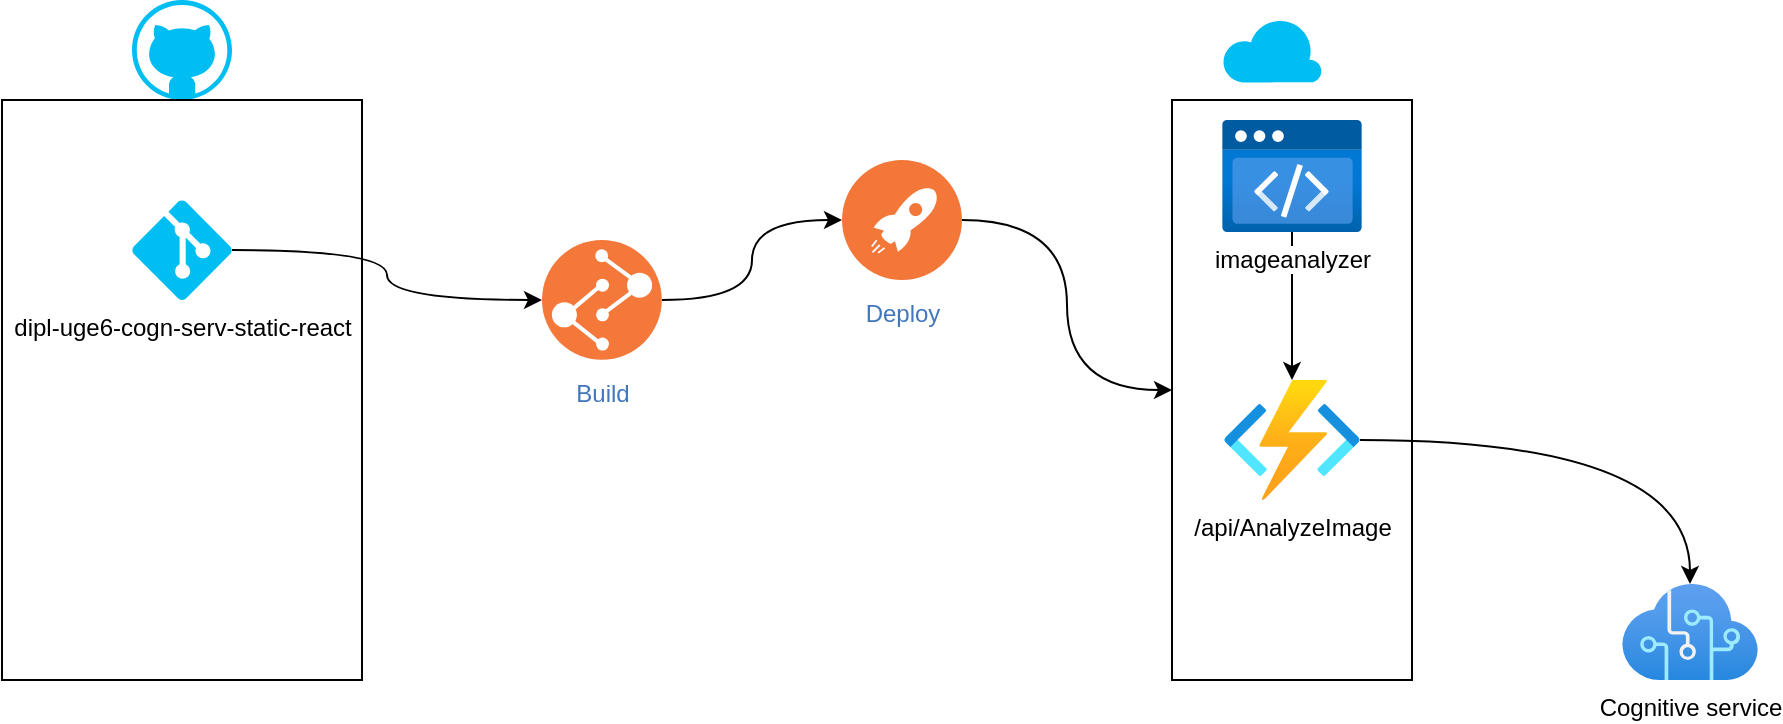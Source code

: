 <mxfile version="15.4.0" type="device"><diagram id="7gcUSTIZ7YSJ5vT40chW" name="Page-1"><mxGraphModel dx="1086" dy="966" grid="1" gridSize="10" guides="1" tooltips="1" connect="1" arrows="1" fold="1" page="1" pageScale="1" pageWidth="1169" pageHeight="827" math="0" shadow="0"><root><mxCell id="0"/><mxCell id="1" parent="0"/><mxCell id="R9ikExroimPTG1zcO9c6-8" value="" style="rounded=0;whiteSpace=wrap;html=1;" vertex="1" parent="1"><mxGeometry x="635" y="80" width="120" height="290" as="geometry"/></mxCell><mxCell id="R9ikExroimPTG1zcO9c6-1" value="" style="verticalLabelPosition=bottom;html=1;verticalAlign=top;align=center;strokeColor=none;fillColor=#00BEF2;shape=mxgraph.azure.github_code;pointerEvents=1;" vertex="1" parent="1"><mxGeometry x="115" y="30" width="50" height="50" as="geometry"/></mxCell><mxCell id="R9ikExroimPTG1zcO9c6-3" value="" style="rounded=0;whiteSpace=wrap;html=1;" vertex="1" parent="1"><mxGeometry x="50" y="80" width="180" height="290" as="geometry"/></mxCell><mxCell id="R9ikExroimPTG1zcO9c6-4" value="Cognitive service" style="aspect=fixed;html=1;points=[];align=center;image;fontSize=12;image=img/lib/azure2/ai_machine_learning/Cognitive_Services.svg;" vertex="1" parent="1"><mxGeometry x="860" y="322" width="68" height="48" as="geometry"/></mxCell><mxCell id="R9ikExroimPTG1zcO9c6-17" style="edgeStyle=orthogonalEdgeStyle;curved=1;rounded=0;orthogonalLoop=1;jettySize=auto;html=1;" edge="1" parent="1" source="R9ikExroimPTG1zcO9c6-5" target="R9ikExroimPTG1zcO9c6-4"><mxGeometry relative="1" as="geometry"/></mxCell><mxCell id="R9ikExroimPTG1zcO9c6-5" value="/api/AnalyzeImage" style="aspect=fixed;html=1;points=[];align=center;image;fontSize=12;image=img/lib/azure2/compute/Function_Apps.svg;" vertex="1" parent="1"><mxGeometry x="661" y="220" width="68" height="60" as="geometry"/></mxCell><mxCell id="R9ikExroimPTG1zcO9c6-18" style="edgeStyle=orthogonalEdgeStyle;curved=1;rounded=0;orthogonalLoop=1;jettySize=auto;html=1;" edge="1" parent="1" source="R9ikExroimPTG1zcO9c6-6" target="R9ikExroimPTG1zcO9c6-5"><mxGeometry relative="1" as="geometry"/></mxCell><mxCell id="R9ikExroimPTG1zcO9c6-6" value="imageanalyzer" style="aspect=fixed;html=1;points=[];align=center;image;fontSize=12;image=img/lib/azure2/preview/Static_Apps.svg;" vertex="1" parent="1"><mxGeometry x="660" y="90" width="70" height="56.0" as="geometry"/></mxCell><mxCell id="R9ikExroimPTG1zcO9c6-7" value="" style="verticalLabelPosition=bottom;html=1;verticalAlign=top;align=center;strokeColor=none;fillColor=#00BEF2;shape=mxgraph.azure.cloud;" vertex="1" parent="1"><mxGeometry x="660" y="38.75" width="50" height="32.5" as="geometry"/></mxCell><mxCell id="R9ikExroimPTG1zcO9c6-14" style="edgeStyle=orthogonalEdgeStyle;curved=1;rounded=0;orthogonalLoop=1;jettySize=auto;html=1;entryX=0;entryY=0.5;entryDx=0;entryDy=0;" edge="1" parent="1" source="R9ikExroimPTG1zcO9c6-9" target="R9ikExroimPTG1zcO9c6-8"><mxGeometry relative="1" as="geometry"/></mxCell><mxCell id="R9ikExroimPTG1zcO9c6-9" value="Deploy" style="aspect=fixed;perimeter=ellipsePerimeter;html=1;align=center;shadow=0;dashed=0;fontColor=#4277BB;labelBackgroundColor=#ffffff;fontSize=12;spacingTop=3;image;image=img/lib/ibm/devops/continuous_deploy.svg;" vertex="1" parent="1"><mxGeometry x="470" y="110" width="60" height="60" as="geometry"/></mxCell><mxCell id="R9ikExroimPTG1zcO9c6-12" style="edgeStyle=orthogonalEdgeStyle;curved=1;rounded=0;orthogonalLoop=1;jettySize=auto;html=1;entryX=0;entryY=0.5;entryDx=0;entryDy=0;" edge="1" parent="1" source="R9ikExroimPTG1zcO9c6-10" target="R9ikExroimPTG1zcO9c6-15"><mxGeometry relative="1" as="geometry"/></mxCell><mxCell id="R9ikExroimPTG1zcO9c6-10" value="dipl-uge6-cogn-serv-static-react" style="verticalLabelPosition=bottom;html=1;verticalAlign=top;align=center;strokeColor=none;fillColor=#00BEF2;shape=mxgraph.azure.git_repository;" vertex="1" parent="1"><mxGeometry x="115" y="130" width="50" height="50" as="geometry"/></mxCell><mxCell id="R9ikExroimPTG1zcO9c6-16" style="edgeStyle=orthogonalEdgeStyle;curved=1;rounded=0;orthogonalLoop=1;jettySize=auto;html=1;entryX=0;entryY=0.5;entryDx=0;entryDy=0;" edge="1" parent="1" source="R9ikExroimPTG1zcO9c6-15" target="R9ikExroimPTG1zcO9c6-9"><mxGeometry relative="1" as="geometry"/></mxCell><mxCell id="R9ikExroimPTG1zcO9c6-15" value="Build" style="aspect=fixed;perimeter=ellipsePerimeter;html=1;align=center;shadow=0;dashed=0;fontColor=#4277BB;labelBackgroundColor=#ffffff;fontSize=12;spacingTop=3;image;image=img/lib/ibm/devops/build_test.svg;" vertex="1" parent="1"><mxGeometry x="320" y="150" width="60" height="60" as="geometry"/></mxCell></root></mxGraphModel></diagram></mxfile>
